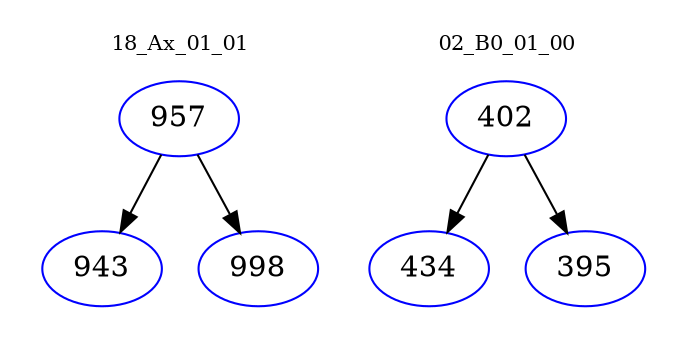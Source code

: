 digraph{
subgraph cluster_0 {
color = white
label = "18_Ax_01_01";
fontsize=10;
T0_957 [label="957", color="blue"]
T0_957 -> T0_943 [color="black"]
T0_943 [label="943", color="blue"]
T0_957 -> T0_998 [color="black"]
T0_998 [label="998", color="blue"]
}
subgraph cluster_1 {
color = white
label = "02_B0_01_00";
fontsize=10;
T1_402 [label="402", color="blue"]
T1_402 -> T1_434 [color="black"]
T1_434 [label="434", color="blue"]
T1_402 -> T1_395 [color="black"]
T1_395 [label="395", color="blue"]
}
}
